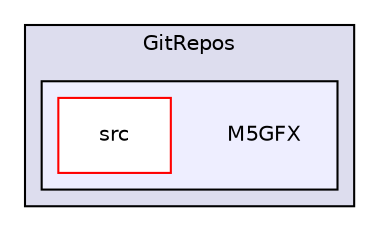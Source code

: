 digraph "M5GFX" {
  compound=true
  node [ fontsize="10", fontname="Helvetica"];
  edge [ labelfontsize="10", labelfontname="Helvetica"];
  subgraph clusterdir_4a8796b0ba1d3dc122873832137fbe4e {
    graph [ bgcolor="#ddddee", pencolor="black", label="GitRepos" fontname="Helvetica", fontsize="10", URL="dir_4a8796b0ba1d3dc122873832137fbe4e.html"]
  subgraph clusterdir_8a5de00820bae29ce67e663e304fc697 {
    graph [ bgcolor="#eeeeff", pencolor="black", label="" URL="dir_8a5de00820bae29ce67e663e304fc697.html"];
    dir_8a5de00820bae29ce67e663e304fc697 [shape=plaintext label="M5GFX"];
    dir_330f8932d6149eb3f4f70831739d3193 [shape=box label="src" color="red" fillcolor="white" style="filled" URL="dir_330f8932d6149eb3f4f70831739d3193.html"];
  }
  }
}

